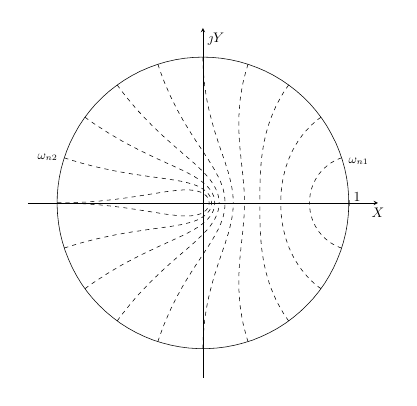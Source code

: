 % This file was created by matlab2tikz.
%
%The latest updates can be retrieved from
%  http://www.mathworks.com/matlabcentral/fileexchange/22022-matlab2tikz-matlab2tikz
%where you can also make suggestions and rate matlab2tikz.
%
\begin{tikzpicture}[scale = 0.5]

\begin{axis}[%
  axis lines=center,
  width=3.5in,
  height=3.5in,
  scale only axis,
  xmin=-1.2,
  xmax=1.2,
  ymin=-1.2,
  ymax=1.2,
  xtick={1},
  ytick=\empty,
  xticklabel style={anchor=south west, draw=none},
  xlabel={$X$},
  ylabel={$\jmath Y$},
  x label style={anchor=north}
  ]
  \addplot [color=black, forget plot]
    table[row sep=crcr]{%
  0	1\\
  0.063	0.998\\
  0.127	0.992\\
  0.189	0.982\\
  0.251	0.968\\
  0.312	0.95\\
  0.372	0.928\\
  0.43	0.903\\
  0.486	0.874\\
  0.541	0.841\\
  0.593	0.805\\
  0.643	0.766\\
  0.69	0.724\\
  0.735	0.679\\
  0.776	0.631\\
  0.815	0.58\\
  0.85	0.527\\
  0.881	0.472\\
  0.91	0.415\\
  0.934	0.357\\
  0.955	0.297\\
  0.972	0.236\\
  0.985	0.174\\
  0.994	0.111\\
  0.999	0.048\\
  1.0	-0.016\\
  0.997	-0.079\\
  0.99	-0.142\\
  0.979	-0.205\\
  0.964	-0.266\\
  0.945	-0.327\\
  0.922	-0.386\\
  0.896	-0.444\\
  0.866	-0.5\\
  0.833	-0.554\\
  0.796	-0.606\\
  0.756	-0.655\\
  0.713	-0.701\\
  0.667	-0.745\\
  0.618	-0.786\\
  0.567	-0.824\\
  0.514	-0.858\\
  0.458	-0.889\\
  0.401	-0.916\\
  0.342	-0.94\\
  0.282	-0.959\\
  0.22	-0.975\\
  0.158	-0.987\\
  0.095	-0.995\\
  0.032	-0.999\\
  -0.032	-0.999\\
  -0.095	-0.995\\
  -0.158	-0.987\\
  -0.22	-0.975\\
  -0.282	-0.959\\
  -0.342	-0.94\\
  -0.401	-0.916\\
  -0.458	-0.889\\
  -0.514	-0.858\\
  -0.567	-0.824\\
  -0.618	-0.786\\
  -0.667	-0.745\\
  -0.713	-0.701\\
  -0.756	-0.655\\
  -0.796	-0.606\\
  -0.833	-0.554\\
  -0.866	-0.5\\
  -0.896	-0.444\\
  -0.922	-0.386\\
  -0.945	-0.327\\
  -0.964	-0.266\\
  -0.979	-0.205\\
  -0.99	-0.142\\
  -0.997	-0.079\\
  -1.0	-0.016\\
  -0.999	0.048\\
  -0.994	0.111\\
  -0.985	0.174\\
  -0.972	0.236\\
  -0.955	0.297\\
  -0.934	0.357\\
  -0.91	0.415\\
  -0.881	0.472\\
  -0.85	0.527\\
  -0.815	0.58\\
  -0.776	0.631\\
  -0.735	0.679\\
  -0.69	0.724\\
  -0.643	0.766\\
  -0.593	0.805\\
  -0.541	0.841\\
  -0.486	0.874\\
  -0.43	0.903\\
  -0.372	0.928\\
  -0.312	0.95\\
  -0.251	0.968\\
  -0.189	0.982\\
  -0.127	0.992\\
  -0.063	0.998\\
  -2.449e-16	1\\
  };
  \addplot [color=black, dashed, forget plot]
    table[row sep=crcr]{%
  1	0\\
  1	0\\
  1	0\\
  1	0\\
  1	0\\
  1	0\\
  1	0\\
  1	0\\
  1	0\\
  1	0\\
  1	0\\
  1	0\\
  1	0\\
  1	0\\
  1	0\\
  1	0\\
  1	0\\
  1	0\\
  1	0\\
  1	0\\
  1	0\\
  1	0\\
  1	0\\
  1	0\\
  1	0\\
  1	0\\
  1	0\\
  1	0\\
  1	0\\
  1	0\\
  1	0\\
  1	0\\
  1	0\\
  1	0\\
  1	0\\
  1	0\\
  1	0\\
  1	0\\
  1	0\\
  1	0\\
  1	0\\
  1	0\\
  1	0\\
  1	0\\
  1	0\\
  1	0\\
  1	0\\
  1	0\\
  1	0\\
  1	0\\
  1	0\\
  1	0\\
  1	0\\
  1	0\\
  1	0\\
  1	0\\
  1	0\\
  1	0\\
  1	0\\
  1	0\\
  1	0\\
  1	0\\
  1	0\\
  1	0\\
  1	0\\
  1	0\\
  1	0\\
  1	0\\
  1	0\\
  1	0\\
  1	0\\
  1	0\\
  1	0\\
  1	0\\
  1	0\\
  1	0\\
  1	0\\
  1	0\\
  1	0\\
  1	0\\
  1	0\\
  1	0\\
  1	0\\
  1	0\\
  1	0\\
  1	0\\
  1	0\\
  1	0\\
  1	0\\
  1	0\\
  1	0\\
  1	0\\
  1	0\\
  1	0\\
  1	0\\
  1	0\\
  1	0\\
  1	0\\
  1	0\\
  1	0\\
  1	0\\
  };
  \addplot [color=black, dashed, forget plot]
    table[row sep=crcr]{%
  1	-0\\
  1	-0\\
  1	-0\\
  1	-0\\
  1	-0\\
  1	-0\\
  1	-0\\
  1	-0\\
  1	-0\\
  1	-0\\
  1	-0\\
  1	-0\\
  1	-0\\
  1	-0\\
  1	-0\\
  1	-0\\
  1	-0\\
  1	-0\\
  1	-0\\
  1	-0\\
  1	-0\\
  1	-0\\
  1	-0\\
  1	-0\\
  1	-0\\
  1	-0\\
  1	-0\\
  1	-0\\
  1	-0\\
  1	-0\\
  1	-0\\
  1	-0\\
  1	-0\\
  1	-0\\
  1	-0\\
  1	-0\\
  1	-0\\
  1	-0\\
  1	-0\\
  1	-0\\
  1	-0\\
  1	-0\\
  1	-0\\
  1	-0\\
  1	-0\\
  1	-0\\
  1	-0\\
  1	-0\\
  1	-0\\
  1	-0\\
  1	-0\\
  1	-0\\
  1	-0\\
  1	-0\\
  1	-0\\
  1	-0\\
  1	-0\\
  1	-0\\
  1	-0\\
  1	-0\\
  1	-0\\
  1	-0\\
  1	-0\\
  1	-0\\
  1	-0\\
  1	-0\\
  1	-0\\
  1	-0\\
  1	-0\\
  1	-0\\
  1	-0\\
  1	-0\\
  1	-0\\
  1	-0\\
  1	-0\\
  1	-0\\
  1	-0\\
  1	-0\\
  1	-0\\
  1	-0\\
  1	-0\\
  1	-0\\
  1	-0\\
  1	-0\\
  1	-0\\
  1	-0\\
  1	-0\\
  1	-0\\
  1	-0\\
  1	-0\\
  1	-0\\
  1	-0\\
  1	-0\\
  1	-0\\
  1	-0\\
  1	-0\\
  1	-0\\
  1	-0\\
  1	-0\\
  1	-0\\
  1	-0\\
  };
  \addplot [color=black, dashed, forget plot]
    table[row sep=crcr]{%
  0.951	0.309\\
  0.948	0.308\\
  0.945	0.307\\
  0.942	0.306\\
  0.939	0.305\\
  0.936	0.304\\
  0.933	0.303\\
  0.931	0.302\\
  0.928	0.3\\
  0.925	0.299\\
  0.922	0.298\\
  0.919	0.297\\
  0.917	0.296\\
  0.914	0.294\\
  0.911	0.293\\
  0.908	0.292\\
  0.906	0.29\\
  0.903	0.289\\
  0.9	0.287\\
  0.898	0.286\\
  0.895	0.285\\
  0.892	0.283\\
  0.89	0.282\\
  0.887	0.28\\
  0.885	0.278\\
  0.882	0.277\\
  0.879	0.275\\
  0.877	0.274\\
  0.874	0.272\\
  0.872	0.27\\
  0.869	0.269\\
  0.867	0.267\\
  0.865	0.265\\
  0.862	0.263\\
  0.86	0.262\\
  0.857	0.26\\
  0.855	0.258\\
  0.853	0.256\\
  0.85	0.254\\
  0.848	0.252\\
  0.846	0.25\\
  0.843	0.248\\
  0.841	0.246\\
  0.839	0.244\\
  0.836	0.242\\
  0.834	0.24\\
  0.832	0.238\\
  0.83	0.236\\
  0.828	0.234\\
  0.825	0.232\\
  0.823	0.23\\
  0.821	0.227\\
  0.819	0.225\\
  0.817	0.223\\
  0.815	0.221\\
  0.813	0.218\\
  0.81	0.216\\
  0.808	0.213\\
  0.806	0.211\\
  0.804	0.208\\
  0.802	0.206\\
  0.8	0.203\\
  0.798	0.201\\
  0.796	0.198\\
  0.794	0.196\\
  0.792	0.193\\
  0.79	0.19\\
  0.788	0.187\\
  0.786	0.184\\
  0.784	0.182\\
  0.782	0.179\\
  0.781	0.176\\
  0.779	0.173\\
  0.777	0.169\\
  0.775	0.166\\
  0.773	0.163\\
  0.771	0.16\\
  0.769	0.156\\
  0.768	0.153\\
  0.766	0.149\\
  0.764	0.146\\
  0.762	0.142\\
  0.76	0.138\\
  0.759	0.134\\
  0.757	0.13\\
  0.755	0.126\\
  0.753	0.122\\
  0.752	0.117\\
  0.75	0.113\\
  0.748	0.108\\
  0.747	0.103\\
  0.745	0.098\\
  0.743	0.092\\
  0.742	0.086\\
  0.74	0.08\\
  0.738	0.073\\
  0.737	0.065\\
  0.735	0.056\\
  0.734	0.046\\
  0.732	0.032\\
  0.73	0\\
  };
  \addplot [color=black, dashed, forget plot]
    table[row sep=crcr]{%
  0.951	-0.309\\
  0.948	-0.308\\
  0.945	-0.307\\
  0.942	-0.306\\
  0.939	-0.305\\
  0.936	-0.304\\
  0.933	-0.303\\
  0.931	-0.302\\
  0.928	-0.3\\
  0.925	-0.299\\
  0.922	-0.298\\
  0.919	-0.297\\
  0.917	-0.296\\
  0.914	-0.294\\
  0.911	-0.293\\
  0.908	-0.292\\
  0.906	-0.29\\
  0.903	-0.289\\
  0.9	-0.287\\
  0.898	-0.286\\
  0.895	-0.285\\
  0.892	-0.283\\
  0.89	-0.282\\
  0.887	-0.28\\
  0.885	-0.278\\
  0.882	-0.277\\
  0.879	-0.275\\
  0.877	-0.274\\
  0.874	-0.272\\
  0.872	-0.27\\
  0.869	-0.269\\
  0.867	-0.267\\
  0.865	-0.265\\
  0.862	-0.263\\
  0.86	-0.262\\
  0.857	-0.26\\
  0.855	-0.258\\
  0.853	-0.256\\
  0.85	-0.254\\
  0.848	-0.252\\
  0.846	-0.25\\
  0.843	-0.248\\
  0.841	-0.246\\
  0.839	-0.244\\
  0.836	-0.242\\
  0.834	-0.24\\
  0.832	-0.238\\
  0.83	-0.236\\
  0.828	-0.234\\
  0.825	-0.232\\
  0.823	-0.23\\
  0.821	-0.227\\
  0.819	-0.225\\
  0.817	-0.223\\
  0.815	-0.221\\
  0.813	-0.218\\
  0.81	-0.216\\
  0.808	-0.213\\
  0.806	-0.211\\
  0.804	-0.208\\
  0.802	-0.206\\
  0.8	-0.203\\
  0.798	-0.201\\
  0.796	-0.198\\
  0.794	-0.196\\
  0.792	-0.193\\
  0.79	-0.19\\
  0.788	-0.187\\
  0.786	-0.184\\
  0.784	-0.182\\
  0.782	-0.179\\
  0.781	-0.176\\
  0.779	-0.173\\
  0.777	-0.169\\
  0.775	-0.166\\
  0.773	-0.163\\
  0.771	-0.16\\
  0.769	-0.156\\
  0.768	-0.153\\
  0.766	-0.149\\
  0.764	-0.146\\
  0.762	-0.142\\
  0.76	-0.138\\
  0.759	-0.134\\
  0.757	-0.13\\
  0.755	-0.126\\
  0.753	-0.122\\
  0.752	-0.117\\
  0.75	-0.113\\
  0.748	-0.108\\
  0.747	-0.103\\
  0.745	-0.098\\
  0.743	-0.092\\
  0.742	-0.086\\
  0.74	-0.08\\
  0.738	-0.073\\
  0.737	-0.065\\
  0.735	-0.056\\
  0.734	-0.046\\
  0.732	-0.032\\
  0.73	-0\\
  };
  \addplot [color=black, dashed, forget plot]
    table[row sep=crcr]{%
  0.809	0.588\\
  0.804	0.584\\
  0.799	0.58\\
  0.794	0.577\\
  0.789	0.573\\
  0.784	0.569\\
  0.78	0.565\\
  0.775	0.561\\
  0.77	0.557\\
  0.766	0.554\\
  0.761	0.55\\
  0.757	0.546\\
  0.753	0.542\\
  0.748	0.538\\
  0.744	0.534\\
  0.74	0.53\\
  0.736	0.526\\
  0.732	0.522\\
  0.728	0.517\\
  0.724	0.513\\
  0.72	0.509\\
  0.716	0.505\\
  0.712	0.501\\
  0.709	0.497\\
  0.705	0.493\\
  0.701	0.488\\
  0.698	0.484\\
  0.694	0.48\\
  0.691	0.476\\
  0.687	0.471\\
  0.684	0.467\\
  0.68	0.463\\
  0.677	0.459\\
  0.674	0.454\\
  0.671	0.45\\
  0.668	0.446\\
  0.664	0.441\\
  0.661	0.437\\
  0.658	0.432\\
  0.655	0.428\\
  0.652	0.424\\
  0.649	0.419\\
  0.647	0.415\\
  0.644	0.41\\
  0.641	0.406\\
  0.638	0.401\\
  0.635	0.397\\
  0.633	0.392\\
  0.63	0.387\\
  0.627	0.383\\
  0.625	0.378\\
  0.622	0.373\\
  0.62	0.369\\
  0.617	0.364\\
  0.615	0.359\\
  0.613	0.355\\
  0.61	0.35\\
  0.608	0.345\\
  0.606	0.34\\
  0.603	0.335\\
  0.601	0.33\\
  0.599	0.326\\
  0.597	0.321\\
  0.595	0.316\\
  0.592	0.311\\
  0.59	0.305\\
  0.588	0.3\\
  0.586	0.295\\
  0.584	0.29\\
  0.582	0.285\\
  0.58	0.279\\
  0.578	0.274\\
  0.577	0.269\\
  0.575	0.263\\
  0.573	0.258\\
  0.571	0.252\\
  0.569	0.246\\
  0.568	0.241\\
  0.566	0.235\\
  0.564	0.229\\
  0.562	0.223\\
  0.561	0.217\\
  0.559	0.21\\
  0.558	0.204\\
  0.556	0.197\\
  0.554	0.191\\
  0.553	0.184\\
  0.551	0.176\\
  0.55	0.169\\
  0.548	0.162\\
  0.547	0.154\\
  0.545	0.145\\
  0.544	0.137\\
  0.543	0.128\\
  0.541	0.118\\
  0.54	0.107\\
  0.539	0.096\\
  0.537	0.083\\
  0.536	0.067\\
  0.535	0.048\\
  0.533	0\\
  };
  \addplot [color=black, dashed, forget plot]
    table[row sep=crcr]{%
  0.809	-0.588\\
  0.804	-0.584\\
  0.799	-0.58\\
  0.794	-0.577\\
  0.789	-0.573\\
  0.784	-0.569\\
  0.78	-0.565\\
  0.775	-0.561\\
  0.77	-0.557\\
  0.766	-0.554\\
  0.761	-0.55\\
  0.757	-0.546\\
  0.753	-0.542\\
  0.748	-0.538\\
  0.744	-0.534\\
  0.74	-0.53\\
  0.736	-0.526\\
  0.732	-0.522\\
  0.728	-0.517\\
  0.724	-0.513\\
  0.72	-0.509\\
  0.716	-0.505\\
  0.712	-0.501\\
  0.709	-0.497\\
  0.705	-0.493\\
  0.701	-0.488\\
  0.698	-0.484\\
  0.694	-0.48\\
  0.691	-0.476\\
  0.687	-0.471\\
  0.684	-0.467\\
  0.68	-0.463\\
  0.677	-0.459\\
  0.674	-0.454\\
  0.671	-0.45\\
  0.668	-0.446\\
  0.664	-0.441\\
  0.661	-0.437\\
  0.658	-0.432\\
  0.655	-0.428\\
  0.652	-0.424\\
  0.649	-0.419\\
  0.647	-0.415\\
  0.644	-0.41\\
  0.641	-0.406\\
  0.638	-0.401\\
  0.635	-0.397\\
  0.633	-0.392\\
  0.63	-0.387\\
  0.627	-0.383\\
  0.625	-0.378\\
  0.622	-0.373\\
  0.62	-0.369\\
  0.617	-0.364\\
  0.615	-0.359\\
  0.613	-0.355\\
  0.61	-0.35\\
  0.608	-0.345\\
  0.606	-0.34\\
  0.603	-0.335\\
  0.601	-0.33\\
  0.599	-0.326\\
  0.597	-0.321\\
  0.595	-0.316\\
  0.592	-0.311\\
  0.59	-0.305\\
  0.588	-0.3\\
  0.586	-0.295\\
  0.584	-0.29\\
  0.582	-0.285\\
  0.58	-0.279\\
  0.578	-0.274\\
  0.577	-0.269\\
  0.575	-0.263\\
  0.573	-0.258\\
  0.571	-0.252\\
  0.569	-0.246\\
  0.568	-0.241\\
  0.566	-0.235\\
  0.564	-0.229\\
  0.562	-0.223\\
  0.561	-0.217\\
  0.559	-0.21\\
  0.558	-0.204\\
  0.556	-0.197\\
  0.554	-0.191\\
  0.553	-0.184\\
  0.551	-0.176\\
  0.55	-0.169\\
  0.548	-0.162\\
  0.547	-0.154\\
  0.545	-0.145\\
  0.544	-0.137\\
  0.543	-0.128\\
  0.541	-0.118\\
  0.54	-0.107\\
  0.539	-0.096\\
  0.537	-0.083\\
  0.536	-0.067\\
  0.535	-0.048\\
  0.533	-0\\
  };
  \addplot [color=black, dashed, forget plot]
    table[row sep=crcr]{%
  0.588	0.809\\
  0.582	0.801\\
  0.577	0.794\\
  0.572	0.786\\
  0.567	0.779\\
  0.562	0.771\\
  0.557	0.764\\
  0.552	0.756\\
  0.547	0.749\\
  0.543	0.741\\
  0.538	0.734\\
  0.534	0.726\\
  0.53	0.719\\
  0.526	0.712\\
  0.522	0.704\\
  0.518	0.697\\
  0.514	0.69\\
  0.51	0.682\\
  0.507	0.675\\
  0.503	0.668\\
  0.499	0.661\\
  0.496	0.653\\
  0.493	0.646\\
  0.49	0.639\\
  0.486	0.632\\
  0.483	0.625\\
  0.48	0.618\\
  0.477	0.611\\
  0.475	0.604\\
  0.472	0.597\\
  0.469	0.59\\
  0.466	0.583\\
  0.464	0.576\\
  0.461	0.569\\
  0.459	0.562\\
  0.457	0.555\\
  0.454	0.549\\
  0.452	0.542\\
  0.45	0.535\\
  0.448	0.528\\
  0.446	0.522\\
  0.444	0.515\\
  0.442	0.508\\
  0.44	0.501\\
  0.438	0.495\\
  0.436	0.488\\
  0.434	0.481\\
  0.432	0.475\\
  0.431	0.468\\
  0.429	0.461\\
  0.428	0.455\\
  0.426	0.448\\
  0.425	0.442\\
  0.423	0.435\\
  0.422	0.428\\
  0.42	0.422\\
  0.419	0.415\\
  0.418	0.409\\
  0.416	0.402\\
  0.415	0.395\\
  0.414	0.389\\
  0.413	0.382\\
  0.412	0.376\\
  0.411	0.369\\
  0.41	0.362\\
  0.409	0.356\\
  0.408	0.349\\
  0.407	0.342\\
  0.406	0.336\\
  0.405	0.329\\
  0.404	0.322\\
  0.403	0.315\\
  0.403	0.309\\
  0.402	0.302\\
  0.401	0.295\\
  0.4	0.288\\
  0.4	0.281\\
  0.399	0.274\\
  0.398	0.267\\
  0.398	0.259\\
  0.397	0.252\\
  0.397	0.245\\
  0.396	0.237\\
  0.396	0.23\\
  0.395	0.222\\
  0.395	0.214\\
  0.394	0.206\\
  0.394	0.197\\
  0.393	0.189\\
  0.393	0.18\\
  0.393	0.171\\
  0.392	0.162\\
  0.392	0.152\\
  0.392	0.141\\
  0.391	0.13\\
  0.391	0.118\\
  0.391	0.106\\
  0.39	0.091\\
  0.39	0.074\\
  0.39	0.052\\
  0.39	0\\
  };
  \addplot [color=black, dashed, forget plot]
    table[row sep=crcr]{%
  0.588	-0.809\\
  0.582	-0.801\\
  0.577	-0.794\\
  0.572	-0.786\\
  0.567	-0.779\\
  0.562	-0.771\\
  0.557	-0.764\\
  0.552	-0.756\\
  0.547	-0.749\\
  0.543	-0.741\\
  0.538	-0.734\\
  0.534	-0.726\\
  0.53	-0.719\\
  0.526	-0.712\\
  0.522	-0.704\\
  0.518	-0.697\\
  0.514	-0.69\\
  0.51	-0.682\\
  0.507	-0.675\\
  0.503	-0.668\\
  0.499	-0.661\\
  0.496	-0.653\\
  0.493	-0.646\\
  0.49	-0.639\\
  0.486	-0.632\\
  0.483	-0.625\\
  0.48	-0.618\\
  0.477	-0.611\\
  0.475	-0.604\\
  0.472	-0.597\\
  0.469	-0.59\\
  0.466	-0.583\\
  0.464	-0.576\\
  0.461	-0.569\\
  0.459	-0.562\\
  0.457	-0.555\\
  0.454	-0.549\\
  0.452	-0.542\\
  0.45	-0.535\\
  0.448	-0.528\\
  0.446	-0.522\\
  0.444	-0.515\\
  0.442	-0.508\\
  0.44	-0.501\\
  0.438	-0.495\\
  0.436	-0.488\\
  0.434	-0.481\\
  0.432	-0.475\\
  0.431	-0.468\\
  0.429	-0.461\\
  0.428	-0.455\\
  0.426	-0.448\\
  0.425	-0.442\\
  0.423	-0.435\\
  0.422	-0.428\\
  0.42	-0.422\\
  0.419	-0.415\\
  0.418	-0.409\\
  0.416	-0.402\\
  0.415	-0.395\\
  0.414	-0.389\\
  0.413	-0.382\\
  0.412	-0.376\\
  0.411	-0.369\\
  0.41	-0.362\\
  0.409	-0.356\\
  0.408	-0.349\\
  0.407	-0.342\\
  0.406	-0.336\\
  0.405	-0.329\\
  0.404	-0.322\\
  0.403	-0.315\\
  0.403	-0.309\\
  0.402	-0.302\\
  0.401	-0.295\\
  0.4	-0.288\\
  0.4	-0.281\\
  0.399	-0.274\\
  0.398	-0.267\\
  0.398	-0.259\\
  0.397	-0.252\\
  0.397	-0.245\\
  0.396	-0.237\\
  0.396	-0.23\\
  0.395	-0.222\\
  0.395	-0.214\\
  0.394	-0.206\\
  0.394	-0.197\\
  0.393	-0.189\\
  0.393	-0.18\\
  0.393	-0.171\\
  0.392	-0.162\\
  0.392	-0.152\\
  0.392	-0.141\\
  0.391	-0.13\\
  0.391	-0.118\\
  0.391	-0.106\\
  0.39	-0.091\\
  0.39	-0.074\\
  0.39	-0.052\\
  0.39	-0\\
  };
  \addplot [color=black, dashed, forget plot]
    table[row sep=crcr]{%
  0.309	0.951\\
  0.305	0.939\\
  0.302	0.927\\
  0.298	0.916\\
  0.295	0.904\\
  0.292	0.893\\
  0.289	0.881\\
  0.286	0.87\\
  0.283	0.859\\
  0.28	0.848\\
  0.278	0.837\\
  0.275	0.826\\
  0.273	0.815\\
  0.271	0.805\\
  0.269	0.794\\
  0.267	0.784\\
  0.265	0.774\\
  0.264	0.763\\
  0.262	0.753\\
  0.26	0.743\\
  0.259	0.733\\
  0.258	0.724\\
  0.256	0.714\\
  0.255	0.704\\
  0.254	0.695\\
  0.253	0.685\\
  0.252	0.676\\
  0.251	0.666\\
  0.251	0.657\\
  0.25	0.648\\
  0.249	0.639\\
  0.249	0.63\\
  0.248	0.621\\
  0.248	0.612\\
  0.247	0.604\\
  0.247	0.595\\
  0.247	0.586\\
  0.247	0.578\\
  0.246	0.569\\
  0.246	0.561\\
  0.246	0.553\\
  0.246	0.544\\
  0.246	0.536\\
  0.246	0.528\\
  0.246	0.52\\
  0.246	0.512\\
  0.247	0.504\\
  0.247	0.496\\
  0.247	0.488\\
  0.247	0.48\\
  0.248	0.473\\
  0.248	0.465\\
  0.248	0.457\\
  0.249	0.45\\
  0.249	0.442\\
  0.25	0.434\\
  0.25	0.427\\
  0.25	0.419\\
  0.251	0.412\\
  0.252	0.405\\
  0.252	0.397\\
  0.253	0.39\\
  0.253	0.383\\
  0.254	0.375\\
  0.255	0.368\\
  0.255	0.361\\
  0.256	0.353\\
  0.257	0.346\\
  0.257	0.339\\
  0.258	0.332\\
  0.259	0.324\\
  0.26	0.317\\
  0.26	0.31\\
  0.261	0.303\\
  0.262	0.295\\
  0.263	0.288\\
  0.263	0.28\\
  0.264	0.273\\
  0.265	0.266\\
  0.266	0.258\\
  0.267	0.25\\
  0.268	0.243\\
  0.268	0.235\\
  0.269	0.227\\
  0.27	0.219\\
  0.271	0.211\\
  0.272	0.203\\
  0.273	0.195\\
  0.274	0.186\\
  0.275	0.177\\
  0.276	0.168\\
  0.276	0.159\\
  0.277	0.149\\
  0.278	0.138\\
  0.279	0.128\\
  0.28	0.116\\
  0.281	0.103\\
  0.282	0.089\\
  0.283	0.072\\
  0.284	0.051\\
  0.285	0\\
  };
  \addplot [color=black, dashed, forget plot]
    table[row sep=crcr]{%
  0.309	-0.951\\
  0.305	-0.939\\
  0.302	-0.927\\
  0.298	-0.916\\
  0.295	-0.904\\
  0.292	-0.893\\
  0.289	-0.881\\
  0.286	-0.87\\
  0.283	-0.859\\
  0.28	-0.848\\
  0.278	-0.837\\
  0.275	-0.826\\
  0.273	-0.815\\
  0.271	-0.805\\
  0.269	-0.794\\
  0.267	-0.784\\
  0.265	-0.774\\
  0.264	-0.763\\
  0.262	-0.753\\
  0.26	-0.743\\
  0.259	-0.733\\
  0.258	-0.724\\
  0.256	-0.714\\
  0.255	-0.704\\
  0.254	-0.695\\
  0.253	-0.685\\
  0.252	-0.676\\
  0.251	-0.666\\
  0.251	-0.657\\
  0.25	-0.648\\
  0.249	-0.639\\
  0.249	-0.63\\
  0.248	-0.621\\
  0.248	-0.612\\
  0.247	-0.604\\
  0.247	-0.595\\
  0.247	-0.586\\
  0.247	-0.578\\
  0.246	-0.569\\
  0.246	-0.561\\
  0.246	-0.553\\
  0.246	-0.544\\
  0.246	-0.536\\
  0.246	-0.528\\
  0.246	-0.52\\
  0.246	-0.512\\
  0.247	-0.504\\
  0.247	-0.496\\
  0.247	-0.488\\
  0.247	-0.48\\
  0.248	-0.473\\
  0.248	-0.465\\
  0.248	-0.457\\
  0.249	-0.45\\
  0.249	-0.442\\
  0.25	-0.434\\
  0.25	-0.427\\
  0.25	-0.419\\
  0.251	-0.412\\
  0.252	-0.405\\
  0.252	-0.397\\
  0.253	-0.39\\
  0.253	-0.383\\
  0.254	-0.375\\
  0.255	-0.368\\
  0.255	-0.361\\
  0.256	-0.353\\
  0.257	-0.346\\
  0.257	-0.339\\
  0.258	-0.332\\
  0.259	-0.324\\
  0.26	-0.317\\
  0.26	-0.31\\
  0.261	-0.303\\
  0.262	-0.295\\
  0.263	-0.288\\
  0.263	-0.28\\
  0.264	-0.273\\
  0.265	-0.266\\
  0.266	-0.258\\
  0.267	-0.25\\
  0.268	-0.243\\
  0.268	-0.235\\
  0.269	-0.227\\
  0.27	-0.219\\
  0.271	-0.211\\
  0.272	-0.203\\
  0.273	-0.195\\
  0.274	-0.186\\
  0.275	-0.177\\
  0.276	-0.168\\
  0.276	-0.159\\
  0.277	-0.149\\
  0.278	-0.138\\
  0.279	-0.128\\
  0.28	-0.116\\
  0.281	-0.103\\
  0.282	-0.089\\
  0.283	-0.072\\
  0.284	-0.051\\
  0.285	-0\\
  };
  \addplot [color=black, dashed, forget plot]
    table[row sep=crcr]{%
  6.123e-17	1\\
  7.732e-05	0.984\\
  0.0	0.969\\
  0.001	0.954\\
  0.001	0.939\\
  0.002	0.924\\
  0.003	0.91\\
  0.003	0.896\\
  0.004	0.882\\
  0.006	0.868\\
  0.007	0.855\\
  0.008	0.841\\
  0.009	0.828\\
  0.011	0.815\\
  0.012	0.802\\
  0.014	0.79\\
  0.016	0.778\\
  0.018	0.765\\
  0.019	0.753\\
  0.021	0.742\\
  0.023	0.73\\
  0.025	0.719\\
  0.027	0.707\\
  0.029	0.696\\
  0.031	0.685\\
  0.034	0.674\\
  0.036	0.664\\
  0.038	0.653\\
  0.04	0.643\\
  0.043	0.633\\
  0.045	0.623\\
  0.048	0.613\\
  0.05	0.603\\
  0.052	0.593\\
  0.055	0.584\\
  0.057	0.574\\
  0.06	0.565\\
  0.062	0.556\\
  0.065	0.547\\
  0.067	0.538\\
  0.07	0.529\\
  0.072	0.52\\
  0.075	0.512\\
  0.077	0.503\\
  0.08	0.495\\
  0.082	0.486\\
  0.085	0.478\\
  0.088	0.47\\
  0.09	0.462\\
  0.093	0.454\\
  0.095	0.446\\
  0.098	0.438\\
  0.1	0.43\\
  0.103	0.423\\
  0.105	0.415\\
  0.108	0.407\\
  0.11	0.4\\
  0.113	0.393\\
  0.115	0.385\\
  0.118	0.378\\
  0.12	0.371\\
  0.123	0.363\\
  0.125	0.356\\
  0.128	0.349\\
  0.13	0.342\\
  0.133	0.335\\
  0.135	0.328\\
  0.137	0.321\\
  0.14	0.314\\
  0.142	0.307\\
  0.145	0.3\\
  0.147	0.293\\
  0.149	0.286\\
  0.152	0.279\\
  0.154	0.272\\
  0.156	0.265\\
  0.158	0.258\\
  0.161	0.251\\
  0.163	0.244\\
  0.165	0.237\\
  0.167	0.23\\
  0.169	0.223\\
  0.172	0.216\\
  0.174	0.209\\
  0.176	0.201\\
  0.178	0.194\\
  0.18	0.186\\
  0.182	0.178\\
  0.184	0.17\\
  0.186	0.162\\
  0.188	0.154\\
  0.19	0.145\\
  0.192	0.136\\
  0.194	0.127\\
  0.196	0.117\\
  0.198	0.106\\
  0.2	0.094\\
  0.202	0.081\\
  0.204	0.066\\
  0.206	0.046\\
  0.208	0\\
  };
  \addplot [color=black, dashed, forget plot]
    table[row sep=crcr]{%
  6.123e-17	-1\\
  7.732e-05	-0.984\\
  0.0	-0.969\\
  0.001	-0.954\\
  0.001	-0.939\\
  0.002	-0.924\\
  0.003	-0.91\\
  0.003	-0.896\\
  0.004	-0.882\\
  0.006	-0.868\\
  0.007	-0.855\\
  0.008	-0.841\\
  0.009	-0.828\\
  0.011	-0.815\\
  0.012	-0.802\\
  0.014	-0.79\\
  0.016	-0.778\\
  0.018	-0.765\\
  0.019	-0.753\\
  0.021	-0.742\\
  0.023	-0.73\\
  0.025	-0.719\\
  0.027	-0.707\\
  0.029	-0.696\\
  0.031	-0.685\\
  0.034	-0.674\\
  0.036	-0.664\\
  0.038	-0.653\\
  0.04	-0.643\\
  0.043	-0.633\\
  0.045	-0.623\\
  0.048	-0.613\\
  0.05	-0.603\\
  0.052	-0.593\\
  0.055	-0.584\\
  0.057	-0.574\\
  0.06	-0.565\\
  0.062	-0.556\\
  0.065	-0.547\\
  0.067	-0.538\\
  0.07	-0.529\\
  0.072	-0.52\\
  0.075	-0.512\\
  0.077	-0.503\\
  0.08	-0.495\\
  0.082	-0.486\\
  0.085	-0.478\\
  0.088	-0.47\\
  0.09	-0.462\\
  0.093	-0.454\\
  0.095	-0.446\\
  0.098	-0.438\\
  0.1	-0.43\\
  0.103	-0.423\\
  0.105	-0.415\\
  0.108	-0.407\\
  0.11	-0.4\\
  0.113	-0.393\\
  0.115	-0.385\\
  0.118	-0.378\\
  0.12	-0.371\\
  0.123	-0.363\\
  0.125	-0.356\\
  0.128	-0.349\\
  0.13	-0.342\\
  0.133	-0.335\\
  0.135	-0.328\\
  0.137	-0.321\\
  0.14	-0.314\\
  0.142	-0.307\\
  0.145	-0.3\\
  0.147	-0.293\\
  0.149	-0.286\\
  0.152	-0.279\\
  0.154	-0.272\\
  0.156	-0.265\\
  0.158	-0.258\\
  0.161	-0.251\\
  0.163	-0.244\\
  0.165	-0.237\\
  0.167	-0.23\\
  0.169	-0.223\\
  0.172	-0.216\\
  0.174	-0.209\\
  0.176	-0.201\\
  0.178	-0.194\\
  0.18	-0.186\\
  0.182	-0.178\\
  0.184	-0.17\\
  0.186	-0.162\\
  0.188	-0.154\\
  0.19	-0.145\\
  0.192	-0.136\\
  0.194	-0.127\\
  0.196	-0.117\\
  0.198	-0.106\\
  0.2	-0.094\\
  0.202	-0.081\\
  0.204	-0.066\\
  0.206	-0.046\\
  0.208	-0\\
  };
  \addplot [color=black, dashed, forget plot]
    table[row sep=crcr]{%
  -0.309	0.951\\
  -0.303	0.933\\
  -0.297	0.916\\
  -0.291	0.899\\
  -0.285	0.882\\
  -0.279	0.866\\
  -0.273	0.85\\
  -0.267	0.835\\
  -0.261	0.82\\
  -0.255	0.805\\
  -0.248	0.79\\
  -0.242	0.776\\
  -0.236	0.762\\
  -0.23	0.748\\
  -0.224	0.735\\
  -0.218	0.722\\
  -0.211	0.709\\
  -0.205	0.696\\
  -0.199	0.684\\
  -0.193	0.672\\
  -0.187	0.66\\
  -0.181	0.648\\
  -0.175	0.637\\
  -0.169	0.626\\
  -0.163	0.615\\
  -0.157	0.604\\
  -0.151	0.594\\
  -0.145	0.583\\
  -0.14	0.573\\
  -0.134	0.563\\
  -0.128	0.553\\
  -0.122	0.544\\
  -0.117	0.534\\
  -0.111	0.525\\
  -0.106	0.516\\
  -0.1	0.507\\
  -0.095	0.498\\
  -0.089	0.49\\
  -0.084	0.481\\
  -0.079	0.473\\
  -0.073	0.465\\
  -0.068	0.457\\
  -0.063	0.449\\
  -0.058	0.441\\
  -0.053	0.433\\
  -0.048	0.425\\
  -0.043	0.418\\
  -0.038	0.411\\
  -0.033	0.403\\
  -0.029	0.396\\
  -0.024	0.389\\
  -0.019	0.382\\
  -0.015	0.375\\
  -0.01	0.368\\
  -0.006	0.361\\
  -0.001	0.355\\
  0.003	0.348\\
  0.008	0.341\\
  0.012	0.335\\
  0.016	0.328\\
  0.02	0.322\\
  0.024	0.316\\
  0.029	0.309\\
  0.033	0.303\\
  0.037	0.297\\
  0.041	0.291\\
  0.044	0.285\\
  0.048	0.279\\
  0.052	0.273\\
  0.056	0.267\\
  0.06	0.261\\
  0.063	0.255\\
  0.067	0.249\\
  0.07	0.243\\
  0.074	0.237\\
  0.077	0.231\\
  0.081	0.225\\
  0.084	0.219\\
  0.088	0.212\\
  0.091	0.206\\
  0.094	0.2\\
  0.097	0.194\\
  0.101	0.188\\
  0.104	0.182\\
  0.107	0.175\\
  0.11	0.169\\
  0.113	0.162\\
  0.116	0.155\\
  0.119	0.149\\
  0.122	0.142\\
  0.125	0.134\\
  0.128	0.127\\
  0.131	0.119\\
  0.133	0.111\\
  0.136	0.102\\
  0.139	0.093\\
  0.141	0.082\\
  0.144	0.071\\
  0.147	0.058\\
  0.149	0.041\\
  0.152	0\\
  };
  \addplot [color=black, dashed, forget plot]
    table[row sep=crcr]{%
  -0.309	-0.951\\
  -0.303	-0.933\\
  -0.297	-0.916\\
  -0.291	-0.899\\
  -0.285	-0.882\\
  -0.279	-0.866\\
  -0.273	-0.85\\
  -0.267	-0.835\\
  -0.261	-0.82\\
  -0.255	-0.805\\
  -0.248	-0.79\\
  -0.242	-0.776\\
  -0.236	-0.762\\
  -0.23	-0.748\\
  -0.224	-0.735\\
  -0.218	-0.722\\
  -0.211	-0.709\\
  -0.205	-0.696\\
  -0.199	-0.684\\
  -0.193	-0.672\\
  -0.187	-0.66\\
  -0.181	-0.648\\
  -0.175	-0.637\\
  -0.169	-0.626\\
  -0.163	-0.615\\
  -0.157	-0.604\\
  -0.151	-0.594\\
  -0.145	-0.583\\
  -0.14	-0.573\\
  -0.134	-0.563\\
  -0.128	-0.553\\
  -0.122	-0.544\\
  -0.117	-0.534\\
  -0.111	-0.525\\
  -0.106	-0.516\\
  -0.1	-0.507\\
  -0.095	-0.498\\
  -0.089	-0.49\\
  -0.084	-0.481\\
  -0.079	-0.473\\
  -0.073	-0.465\\
  -0.068	-0.457\\
  -0.063	-0.449\\
  -0.058	-0.441\\
  -0.053	-0.433\\
  -0.048	-0.425\\
  -0.043	-0.418\\
  -0.038	-0.411\\
  -0.033	-0.403\\
  -0.029	-0.396\\
  -0.024	-0.389\\
  -0.019	-0.382\\
  -0.015	-0.375\\
  -0.01	-0.368\\
  -0.006	-0.361\\
  -0.001	-0.355\\
  0.003	-0.348\\
  0.008	-0.341\\
  0.012	-0.335\\
  0.016	-0.328\\
  0.02	-0.322\\
  0.024	-0.316\\
  0.029	-0.309\\
  0.033	-0.303\\
  0.037	-0.297\\
  0.041	-0.291\\
  0.044	-0.285\\
  0.048	-0.279\\
  0.052	-0.273\\
  0.056	-0.267\\
  0.06	-0.261\\
  0.063	-0.255\\
  0.067	-0.249\\
  0.07	-0.243\\
  0.074	-0.237\\
  0.077	-0.231\\
  0.081	-0.225\\
  0.084	-0.219\\
  0.088	-0.212\\
  0.091	-0.206\\
  0.094	-0.2\\
  0.097	-0.194\\
  0.101	-0.188\\
  0.104	-0.182\\
  0.107	-0.175\\
  0.11	-0.169\\
  0.113	-0.162\\
  0.116	-0.155\\
  0.119	-0.149\\
  0.122	-0.142\\
  0.125	-0.134\\
  0.128	-0.127\\
  0.131	-0.119\\
  0.133	-0.111\\
  0.136	-0.102\\
  0.139	-0.093\\
  0.141	-0.082\\
  0.144	-0.071\\
  0.147	-0.058\\
  0.149	-0.041\\
  0.152	-0\\
  };
  \addplot [color=black, dashed, forget plot]
    table[row sep=crcr]{%
  -0.588	0.809\\
  -0.575	0.791\\
  -0.562	0.774\\
  -0.55	0.758\\
  -0.537	0.742\\
  -0.525	0.726\\
  -0.512	0.711\\
  -0.5	0.696\\
  -0.488	0.682\\
  -0.476	0.668\\
  -0.465	0.654\\
  -0.453	0.641\\
  -0.442	0.628\\
  -0.43	0.616\\
  -0.419	0.604\\
  -0.408	0.592\\
  -0.397	0.581\\
  -0.386	0.569\\
  -0.376	0.558\\
  -0.365	0.548\\
  -0.355	0.537\\
  -0.345	0.527\\
  -0.335	0.517\\
  -0.325	0.508\\
  -0.315	0.499\\
  -0.306	0.489\\
  -0.296	0.48\\
  -0.287	0.472\\
  -0.278	0.463\\
  -0.269	0.455\\
  -0.26	0.447\\
  -0.251	0.439\\
  -0.243	0.431\\
  -0.234	0.424\\
  -0.226	0.416\\
  -0.218	0.409\\
  -0.21	0.402\\
  -0.202	0.395\\
  -0.194	0.388\\
  -0.186	0.381\\
  -0.179	0.375\\
  -0.171	0.368\\
  -0.164	0.362\\
  -0.156	0.356\\
  -0.149	0.349\\
  -0.142	0.343\\
  -0.136	0.337\\
  -0.129	0.332\\
  -0.122	0.326\\
  -0.116	0.32\\
  -0.109	0.315\\
  -0.103	0.309\\
  -0.096	0.304\\
  -0.09	0.298\\
  -0.084	0.293\\
  -0.078	0.288\\
  -0.073	0.283\\
  -0.067	0.278\\
  -0.061	0.273\\
  -0.056	0.268\\
  -0.05	0.263\\
  -0.045	0.258\\
  -0.039	0.253\\
  -0.034	0.248\\
  -0.029	0.243\\
  -0.024	0.238\\
  -0.019	0.233\\
  -0.014	0.229\\
  -0.009	0.224\\
  -0.005	0.219\\
  6.74e-05	0.215\\
  0.005	0.21\\
  0.009	0.205\\
  0.014	0.2\\
  0.018	0.196\\
  0.022	0.191\\
  0.027	0.186\\
  0.031	0.181\\
  0.035	0.177\\
  0.039	0.172\\
  0.043	0.167\\
  0.047	0.162\\
  0.051	0.157\\
  0.054	0.152\\
  0.058	0.147\\
  0.062	0.141\\
  0.065	0.136\\
  0.069	0.13\\
  0.073	0.125\\
  0.076	0.119\\
  0.079	0.113\\
  0.083	0.107\\
  0.086	0.1\\
  0.089	0.094\\
  0.093	0.086\\
  0.096	0.078\\
  0.099	0.07\\
  0.102	0.06\\
  0.105	0.049\\
  0.108	0.035\\
  0.111	0\\
  };
  \addplot [color=black, dashed, forget plot]
    table[row sep=crcr]{%
  -0.588	-0.809\\
  -0.575	-0.791\\
  -0.562	-0.774\\
  -0.55	-0.758\\
  -0.537	-0.742\\
  -0.525	-0.726\\
  -0.512	-0.711\\
  -0.5	-0.696\\
  -0.488	-0.682\\
  -0.476	-0.668\\
  -0.465	-0.654\\
  -0.453	-0.641\\
  -0.442	-0.628\\
  -0.43	-0.616\\
  -0.419	-0.604\\
  -0.408	-0.592\\
  -0.397	-0.581\\
  -0.386	-0.569\\
  -0.376	-0.558\\
  -0.365	-0.548\\
  -0.355	-0.537\\
  -0.345	-0.527\\
  -0.335	-0.517\\
  -0.325	-0.508\\
  -0.315	-0.499\\
  -0.306	-0.489\\
  -0.296	-0.48\\
  -0.287	-0.472\\
  -0.278	-0.463\\
  -0.269	-0.455\\
  -0.26	-0.447\\
  -0.251	-0.439\\
  -0.243	-0.431\\
  -0.234	-0.424\\
  -0.226	-0.416\\
  -0.218	-0.409\\
  -0.21	-0.402\\
  -0.202	-0.395\\
  -0.194	-0.388\\
  -0.186	-0.381\\
  -0.179	-0.375\\
  -0.171	-0.368\\
  -0.164	-0.362\\
  -0.156	-0.356\\
  -0.149	-0.349\\
  -0.142	-0.343\\
  -0.136	-0.337\\
  -0.129	-0.332\\
  -0.122	-0.326\\
  -0.116	-0.32\\
  -0.109	-0.315\\
  -0.103	-0.309\\
  -0.096	-0.304\\
  -0.09	-0.298\\
  -0.084	-0.293\\
  -0.078	-0.288\\
  -0.073	-0.283\\
  -0.067	-0.278\\
  -0.061	-0.273\\
  -0.056	-0.268\\
  -0.05	-0.263\\
  -0.045	-0.258\\
  -0.039	-0.253\\
  -0.034	-0.248\\
  -0.029	-0.243\\
  -0.024	-0.238\\
  -0.019	-0.233\\
  -0.014	-0.229\\
  -0.009	-0.224\\
  -0.005	-0.219\\
  6.74e-05	-0.215\\
  0.005	-0.21\\
  0.009	-0.205\\
  0.014	-0.2\\
  0.018	-0.196\\
  0.022	-0.191\\
  0.027	-0.186\\
  0.031	-0.181\\
  0.035	-0.177\\
  0.039	-0.172\\
  0.043	-0.167\\
  0.047	-0.162\\
  0.051	-0.157\\
  0.054	-0.152\\
  0.058	-0.147\\
  0.062	-0.141\\
  0.065	-0.136\\
  0.069	-0.13\\
  0.073	-0.125\\
  0.076	-0.119\\
  0.079	-0.113\\
  0.083	-0.107\\
  0.086	-0.1\\
  0.089	-0.094\\
  0.093	-0.086\\
  0.096	-0.078\\
  0.099	-0.07\\
  0.102	-0.06\\
  0.105	-0.049\\
  0.108	-0.035\\
  0.111	-0\\
  };
  \addplot [color=black, dashed, forget plot]
    table[row sep=crcr]{%
  -0.809	0.588\\
  -0.789	0.573\\
  -0.769	0.559\\
  -0.75	0.546\\
  -0.731	0.533\\
  -0.712	0.521\\
  -0.693	0.509\\
  -0.675	0.497\\
  -0.658	0.486\\
  -0.64	0.475\\
  -0.623	0.465\\
  -0.607	0.455\\
  -0.59	0.446\\
  -0.574	0.436\\
  -0.559	0.427\\
  -0.543	0.419\\
  -0.528	0.41\\
  -0.513	0.402\\
  -0.499	0.395\\
  -0.485	0.387\\
  -0.471	0.38\\
  -0.457	0.373\\
  -0.444	0.366\\
  -0.431	0.36\\
  -0.418	0.353\\
  -0.405	0.347\\
  -0.393	0.341\\
  -0.381	0.335\\
  -0.369	0.33\\
  -0.357	0.324\\
  -0.346	0.319\\
  -0.335	0.313\\
  -0.324	0.308\\
  -0.314	0.303\\
  -0.303	0.299\\
  -0.293	0.294\\
  -0.283	0.289\\
  -0.273	0.285\\
  -0.263	0.281\\
  -0.254	0.276\\
  -0.245	0.272\\
  -0.236	0.268\\
  -0.227	0.264\\
  -0.218	0.26\\
  -0.21	0.256\\
  -0.201	0.252\\
  -0.193	0.248\\
  -0.185	0.245\\
  -0.177	0.241\\
  -0.17	0.238\\
  -0.162	0.234\\
  -0.155	0.23\\
  -0.147	0.227\\
  -0.14	0.224\\
  -0.133	0.22\\
  -0.126	0.217\\
  -0.12	0.213\\
  -0.113	0.21\\
  -0.107	0.207\\
  -0.1	0.204\\
  -0.094	0.2\\
  -0.088	0.197\\
  -0.082	0.194\\
  -0.076	0.191\\
  -0.071	0.187\\
  -0.065	0.184\\
  -0.059	0.181\\
  -0.054	0.178\\
  -0.049	0.174\\
  -0.043	0.171\\
  -0.038	0.168\\
  -0.033	0.165\\
  -0.028	0.161\\
  -0.023	0.158\\
  -0.019	0.155\\
  -0.014	0.151\\
  -0.009	0.148\\
  -0.005	0.144\\
  -0.0	0.141\\
  0.004	0.137\\
  0.008	0.134\\
  0.013	0.13\\
  0.017	0.126\\
  0.021	0.122\\
  0.025	0.119\\
  0.029	0.115\\
  0.033	0.11\\
  0.037	0.106\\
  0.04	0.102\\
  0.044	0.097\\
  0.048	0.093\\
  0.051	0.088\\
  0.055	0.083\\
  0.058	0.077\\
  0.062	0.071\\
  0.065	0.065\\
  0.068	0.058\\
  0.072	0.05\\
  0.075	0.041\\
  0.078	0.029\\
  0.081	0\\
  };
  \addplot [color=black, dashed, forget plot]
    table[row sep=crcr]{%
  -0.809	-0.588\\
  -0.789	-0.573\\
  -0.769	-0.559\\
  -0.75	-0.546\\
  -0.731	-0.533\\
  -0.712	-0.521\\
  -0.693	-0.509\\
  -0.675	-0.497\\
  -0.658	-0.486\\
  -0.64	-0.475\\
  -0.623	-0.465\\
  -0.607	-0.455\\
  -0.59	-0.446\\
  -0.574	-0.436\\
  -0.559	-0.427\\
  -0.543	-0.419\\
  -0.528	-0.41\\
  -0.513	-0.402\\
  -0.499	-0.395\\
  -0.485	-0.387\\
  -0.471	-0.38\\
  -0.457	-0.373\\
  -0.444	-0.366\\
  -0.431	-0.36\\
  -0.418	-0.353\\
  -0.405	-0.347\\
  -0.393	-0.341\\
  -0.381	-0.335\\
  -0.369	-0.33\\
  -0.357	-0.324\\
  -0.346	-0.319\\
  -0.335	-0.313\\
  -0.324	-0.308\\
  -0.314	-0.303\\
  -0.303	-0.299\\
  -0.293	-0.294\\
  -0.283	-0.289\\
  -0.273	-0.285\\
  -0.263	-0.281\\
  -0.254	-0.276\\
  -0.245	-0.272\\
  -0.236	-0.268\\
  -0.227	-0.264\\
  -0.218	-0.26\\
  -0.21	-0.256\\
  -0.201	-0.252\\
  -0.193	-0.248\\
  -0.185	-0.245\\
  -0.177	-0.241\\
  -0.17	-0.238\\
  -0.162	-0.234\\
  -0.155	-0.23\\
  -0.147	-0.227\\
  -0.14	-0.224\\
  -0.133	-0.22\\
  -0.126	-0.217\\
  -0.12	-0.213\\
  -0.113	-0.21\\
  -0.107	-0.207\\
  -0.1	-0.204\\
  -0.094	-0.2\\
  -0.088	-0.197\\
  -0.082	-0.194\\
  -0.076	-0.191\\
  -0.071	-0.187\\
  -0.065	-0.184\\
  -0.059	-0.181\\
  -0.054	-0.178\\
  -0.049	-0.174\\
  -0.043	-0.171\\
  -0.038	-0.168\\
  -0.033	-0.165\\
  -0.028	-0.161\\
  -0.023	-0.158\\
  -0.019	-0.155\\
  -0.014	-0.151\\
  -0.009	-0.148\\
  -0.005	-0.144\\
  -0.0	-0.141\\
  0.004	-0.137\\
  0.008	-0.134\\
  0.013	-0.13\\
  0.017	-0.126\\
  0.021	-0.122\\
  0.025	-0.119\\
  0.029	-0.115\\
  0.033	-0.11\\
  0.037	-0.106\\
  0.04	-0.102\\
  0.044	-0.097\\
  0.048	-0.093\\
  0.051	-0.088\\
  0.055	-0.083\\
  0.058	-0.077\\
  0.062	-0.071\\
  0.065	-0.065\\
  0.068	-0.058\\
  0.072	-0.05\\
  0.075	-0.041\\
  0.078	-0.029\\
  0.081	-0\\
  };
  \addplot [color=black, dashed, forget plot]
    table[row sep=crcr]{%
  -0.951	0.309\\
  -0.925	0.301\\
  -0.899	0.293\\
  -0.873	0.285\\
  -0.849	0.278\\
  -0.825	0.271\\
  -0.801	0.265\\
  -0.779	0.259\\
  -0.756	0.253\\
  -0.735	0.248\\
  -0.713	0.243\\
  -0.693	0.238\\
  -0.673	0.234\\
  -0.653	0.23\\
  -0.634	0.226\\
  -0.616	0.222\\
  -0.597	0.218\\
  -0.58	0.215\\
  -0.563	0.212\\
  -0.546	0.209\\
  -0.529	0.206\\
  -0.513	0.203\\
  -0.498	0.201\\
  -0.483	0.198\\
  -0.468	0.196\\
  -0.453	0.194\\
  -0.439	0.192\\
  -0.426	0.19\\
  -0.412	0.188\\
  -0.399	0.186\\
  -0.387	0.184\\
  -0.374	0.182\\
  -0.362	0.181\\
  -0.35	0.179\\
  -0.339	0.177\\
  -0.327	0.176\\
  -0.316	0.174\\
  -0.306	0.173\\
  -0.295	0.172\\
  -0.285	0.17\\
  -0.275	0.169\\
  -0.265	0.167\\
  -0.256	0.166\\
  -0.247	0.165\\
  -0.237	0.163\\
  -0.229	0.162\\
  -0.22	0.161\\
  -0.211	0.159\\
  -0.203	0.158\\
  -0.195	0.157\\
  -0.187	0.155\\
  -0.179	0.154\\
  -0.172	0.153\\
  -0.164	0.151\\
  -0.157	0.15\\
  -0.15	0.149\\
  -0.143	0.147\\
  -0.136	0.146\\
  -0.13	0.144\\
  -0.123	0.143\\
  -0.117	0.141\\
  -0.111	0.14\\
  -0.105	0.138\\
  -0.099	0.137\\
  -0.093	0.135\\
  -0.087	0.133\\
  -0.081	0.132\\
  -0.076	0.13\\
  -0.07	0.128\\
  -0.065	0.126\\
  -0.06	0.125\\
  -0.055	0.123\\
  -0.05	0.121\\
  -0.045	0.119\\
  -0.04	0.117\\
  -0.035	0.115\\
  -0.031	0.112\\
  -0.026	0.11\\
  -0.022	0.108\\
  -0.017	0.106\\
  -0.013	0.103\\
  -0.009	0.101\\
  -0.005	0.098\\
  -0.001	0.096\\
  0.003	0.093\\
  0.007	0.09\\
  0.011	0.087\\
  0.015	0.084\\
  0.019	0.081\\
  0.022	0.078\\
  0.026	0.074\\
  0.03	0.07\\
  0.033	0.066\\
  0.037	0.062\\
  0.04	0.058\\
  0.043	0.053\\
  0.047	0.047\\
  0.05	0.041\\
  0.053	0.033\\
  0.056	0.024\\
  0.059	0\\
  };
  \addplot [color=black, dashed, forget plot]
    table[row sep=crcr]{%
  -0.951	-0.309\\
  -0.925	-0.301\\
  -0.899	-0.293\\
  -0.873	-0.285\\
  -0.849	-0.278\\
  -0.825	-0.271\\
  -0.801	-0.265\\
  -0.779	-0.259\\
  -0.756	-0.253\\
  -0.735	-0.248\\
  -0.713	-0.243\\
  -0.693	-0.238\\
  -0.673	-0.234\\
  -0.653	-0.23\\
  -0.634	-0.226\\
  -0.616	-0.222\\
  -0.597	-0.218\\
  -0.58	-0.215\\
  -0.563	-0.212\\
  -0.546	-0.209\\
  -0.529	-0.206\\
  -0.513	-0.203\\
  -0.498	-0.201\\
  -0.483	-0.198\\
  -0.468	-0.196\\
  -0.453	-0.194\\
  -0.439	-0.192\\
  -0.426	-0.19\\
  -0.412	-0.188\\
  -0.399	-0.186\\
  -0.387	-0.184\\
  -0.374	-0.182\\
  -0.362	-0.181\\
  -0.35	-0.179\\
  -0.339	-0.177\\
  -0.327	-0.176\\
  -0.316	-0.174\\
  -0.306	-0.173\\
  -0.295	-0.172\\
  -0.285	-0.17\\
  -0.275	-0.169\\
  -0.265	-0.167\\
  -0.256	-0.166\\
  -0.247	-0.165\\
  -0.237	-0.163\\
  -0.229	-0.162\\
  -0.22	-0.161\\
  -0.211	-0.159\\
  -0.203	-0.158\\
  -0.195	-0.157\\
  -0.187	-0.155\\
  -0.179	-0.154\\
  -0.172	-0.153\\
  -0.164	-0.151\\
  -0.157	-0.15\\
  -0.15	-0.149\\
  -0.143	-0.147\\
  -0.136	-0.146\\
  -0.13	-0.144\\
  -0.123	-0.143\\
  -0.117	-0.141\\
  -0.111	-0.14\\
  -0.105	-0.138\\
  -0.099	-0.137\\
  -0.093	-0.135\\
  -0.087	-0.133\\
  -0.081	-0.132\\
  -0.076	-0.13\\
  -0.07	-0.128\\
  -0.065	-0.126\\
  -0.06	-0.125\\
  -0.055	-0.123\\
  -0.05	-0.121\\
  -0.045	-0.119\\
  -0.04	-0.117\\
  -0.035	-0.115\\
  -0.031	-0.112\\
  -0.026	-0.11\\
  -0.022	-0.108\\
  -0.017	-0.106\\
  -0.013	-0.103\\
  -0.009	-0.101\\
  -0.005	-0.098\\
  -0.001	-0.096\\
  0.003	-0.093\\
  0.007	-0.09\\
  0.011	-0.087\\
  0.015	-0.084\\
  0.019	-0.081\\
  0.022	-0.078\\
  0.026	-0.074\\
  0.03	-0.07\\
  0.033	-0.066\\
  0.037	-0.062\\
  0.04	-0.058\\
  0.043	-0.053\\
  0.047	-0.047\\
  0.05	-0.041\\
  0.053	-0.033\\
  0.056	-0.024\\
  0.059	-0\\
  };
  \addplot [color=black, dashed, forget plot]
    table[row sep=crcr]{%
  -1	1.225e-16\\
  -0.969	0.0\\
  -0.939	0.001\\
  -0.91	0.001\\
  -0.882	0.002\\
  -0.855	0.003\\
  -0.828	0.005\\
  -0.803	0.006\\
  -0.778	0.008\\
  -0.754	0.01\\
  -0.73	0.012\\
  -0.708	0.013\\
  -0.686	0.016\\
  -0.664	0.018\\
  -0.644	0.02\\
  -0.624	0.022\\
  -0.604	0.024\\
  -0.586	0.027\\
  -0.567	0.029\\
  -0.55	0.031\\
  -0.532	0.034\\
  -0.516	0.036\\
  -0.5	0.039\\
  -0.484	0.041\\
  -0.469	0.043\\
  -0.454	0.045\\
  -0.439	0.048\\
  -0.425	0.05\\
  -0.412	0.052\\
  -0.398	0.054\\
  -0.386	0.056\\
  -0.373	0.058\\
  -0.361	0.06\\
  -0.349	0.062\\
  -0.338	0.064\\
  -0.326	0.066\\
  -0.316	0.067\\
  -0.305	0.069\\
  -0.295	0.071\\
  -0.285	0.072\\
  -0.275	0.074\\
  -0.265	0.075\\
  -0.256	0.077\\
  -0.247	0.078\\
  -0.238	0.079\\
  -0.23	0.08\\
  -0.221	0.081\\
  -0.213	0.082\\
  -0.205	0.083\\
  -0.197	0.084\\
  -0.19	0.085\\
  -0.182	0.086\\
  -0.175	0.086\\
  -0.168	0.087\\
  -0.161	0.087\\
  -0.154	0.088\\
  -0.148	0.088\\
  -0.141	0.089\\
  -0.135	0.089\\
  -0.129	0.089\\
  -0.123	0.089\\
  -0.117	0.089\\
  -0.111	0.089\\
  -0.106	0.089\\
  -0.1	0.089\\
  -0.095	0.089\\
  -0.089	0.089\\
  -0.084	0.088\\
  -0.079	0.088\\
  -0.074	0.087\\
  -0.069	0.087\\
  -0.064	0.086\\
  -0.06	0.085\\
  -0.055	0.085\\
  -0.05	0.084\\
  -0.046	0.083\\
  -0.042	0.082\\
  -0.037	0.081\\
  -0.033	0.08\\
  -0.029	0.078\\
  -0.025	0.077\\
  -0.021	0.076\\
  -0.017	0.074\\
  -0.013	0.073\\
  -0.01	0.071\\
  -0.006	0.069\\
  -0.002	0.067\\
  0.001	0.065\\
  0.005	0.063\\
  0.008	0.06\\
  0.012	0.058\\
  0.015	0.055\\
  0.019	0.052\\
  0.022	0.049\\
  0.025	0.046\\
  0.028	0.042\\
  0.031	0.038\\
  0.034	0.033\\
  0.037	0.027\\
  0.04	0.019\\
  0.043	0\\
  };
  \addplot [color=black, dashed, forget plot]
    table[row sep=crcr]{%
  -1	-1.225e-16\\
  -0.969	-0.0\\
  -0.939	-0.001\\
  -0.91	-0.001\\
  -0.882	-0.002\\
  -0.855	-0.003\\
  -0.828	-0.005\\
  -0.803	-0.006\\
  -0.778	-0.008\\
  -0.754	-0.01\\
  -0.73	-0.012\\
  -0.708	-0.013\\
  -0.686	-0.016\\
  -0.664	-0.018\\
  -0.644	-0.02\\
  -0.624	-0.022\\
  -0.604	-0.024\\
  -0.586	-0.027\\
  -0.567	-0.029\\
  -0.55	-0.031\\
  -0.532	-0.034\\
  -0.516	-0.036\\
  -0.5	-0.039\\
  -0.484	-0.041\\
  -0.469	-0.043\\
  -0.454	-0.045\\
  -0.439	-0.048\\
  -0.425	-0.05\\
  -0.412	-0.052\\
  -0.398	-0.054\\
  -0.386	-0.056\\
  -0.373	-0.058\\
  -0.361	-0.06\\
  -0.349	-0.062\\
  -0.338	-0.064\\
  -0.326	-0.066\\
  -0.316	-0.067\\
  -0.305	-0.069\\
  -0.295	-0.071\\
  -0.285	-0.072\\
  -0.275	-0.074\\
  -0.265	-0.075\\
  -0.256	-0.077\\
  -0.247	-0.078\\
  -0.238	-0.079\\
  -0.23	-0.08\\
  -0.221	-0.081\\
  -0.213	-0.082\\
  -0.205	-0.083\\
  -0.197	-0.084\\
  -0.19	-0.085\\
  -0.182	-0.086\\
  -0.175	-0.086\\
  -0.168	-0.087\\
  -0.161	-0.087\\
  -0.154	-0.088\\
  -0.148	-0.088\\
  -0.141	-0.089\\
  -0.135	-0.089\\
  -0.129	-0.089\\
  -0.123	-0.089\\
  -0.117	-0.089\\
  -0.111	-0.089\\
  -0.106	-0.089\\
  -0.1	-0.089\\
  -0.095	-0.089\\
  -0.089	-0.089\\
  -0.084	-0.088\\
  -0.079	-0.088\\
  -0.074	-0.087\\
  -0.069	-0.087\\
  -0.064	-0.086\\
  -0.06	-0.085\\
  -0.055	-0.085\\
  -0.05	-0.084\\
  -0.046	-0.083\\
  -0.042	-0.082\\
  -0.037	-0.081\\
  -0.033	-0.08\\
  -0.029	-0.078\\
  -0.025	-0.077\\
  -0.021	-0.076\\
  -0.017	-0.074\\
  -0.013	-0.073\\
  -0.01	-0.071\\
  -0.006	-0.069\\
  -0.002	-0.067\\
  0.001	-0.065\\
  0.005	-0.063\\
  0.008	-0.06\\
  0.012	-0.058\\
  0.015	-0.055\\
  0.019	-0.052\\
  0.022	-0.049\\
  0.025	-0.046\\
  0.028	-0.042\\
  0.031	-0.038\\
  0.034	-0.033\\
  0.037	-0.027\\
  0.04	-0.019\\
  0.043	-0\\
  };
\end{axis}

\draw (8.4,5.3) node[scale = 0.5, anchor=south] {\small $\omega_{n1}$};
\draw (0.5,5.4) node[scale = 0.5, anchor=south] {\small $\omega_{n2}$};

\end{tikzpicture}%